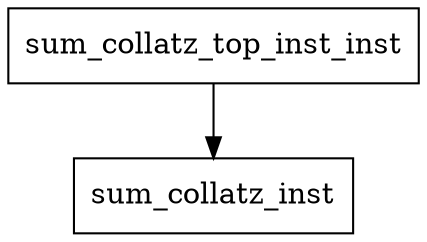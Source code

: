 digraph {
Node0x3927320[label="sum_collatz_inst", shape="box"];
Node0x392e220[label="sum_collatz_top_inst_inst", shape="box"];
Node0x392e220 -> Node0x3927320;
}
